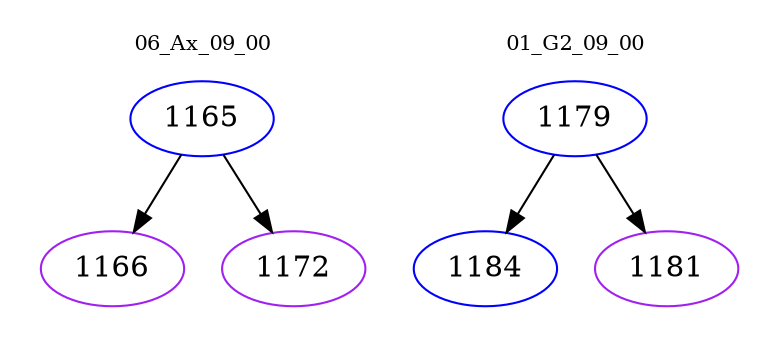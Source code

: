 digraph{
subgraph cluster_0 {
color = white
label = "06_Ax_09_00";
fontsize=10;
T0_1165 [label="1165", color="blue"]
T0_1165 -> T0_1166 [color="black"]
T0_1166 [label="1166", color="purple"]
T0_1165 -> T0_1172 [color="black"]
T0_1172 [label="1172", color="purple"]
}
subgraph cluster_1 {
color = white
label = "01_G2_09_00";
fontsize=10;
T1_1179 [label="1179", color="blue"]
T1_1179 -> T1_1184 [color="black"]
T1_1184 [label="1184", color="blue"]
T1_1179 -> T1_1181 [color="black"]
T1_1181 [label="1181", color="purple"]
}
}
